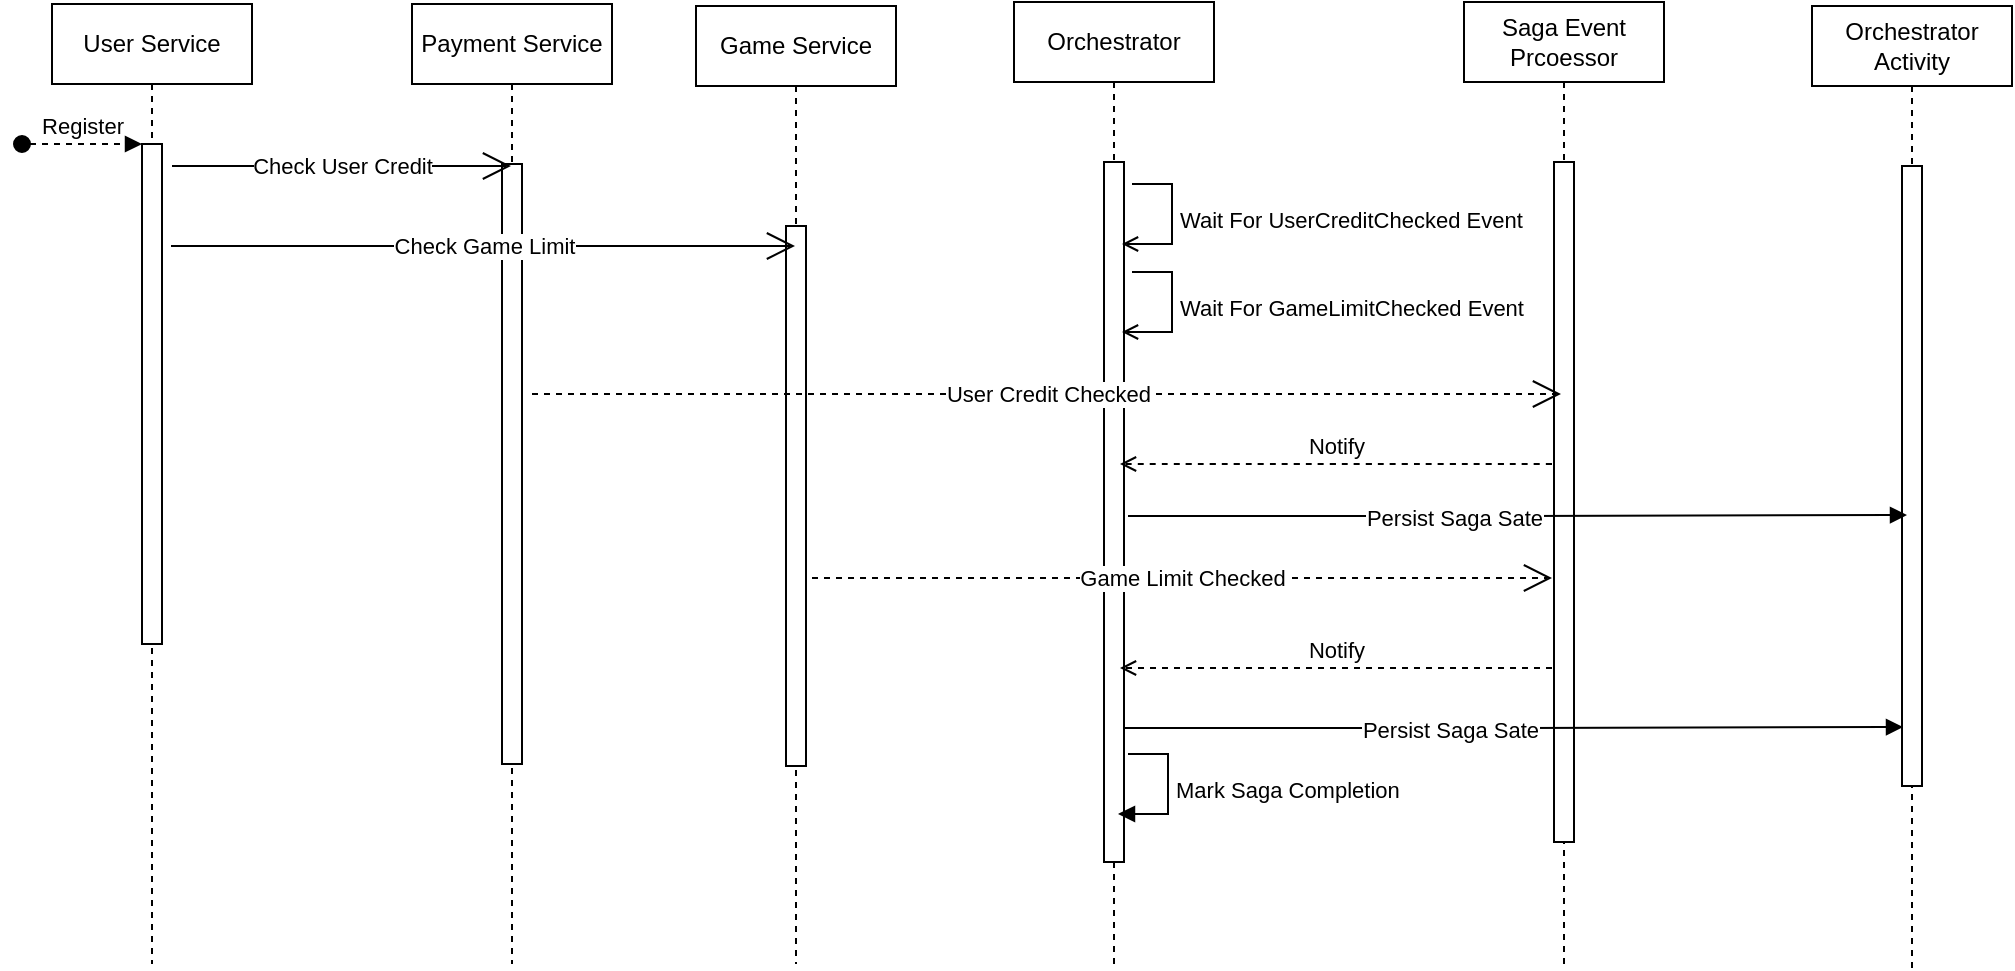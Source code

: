 <mxfile version="21.6.2" type="github">
  <diagram name="Page-1" id="2YBvvXClWsGukQMizWep">
    <mxGraphModel dx="1434" dy="754" grid="1" gridSize="10" guides="1" tooltips="1" connect="1" arrows="1" fold="1" page="1" pageScale="1" pageWidth="850" pageHeight="1100" math="0" shadow="0">
      <root>
        <mxCell id="0" />
        <mxCell id="1" parent="0" />
        <mxCell id="aM9ryv3xv72pqoxQDRHE-1" value="User Service" style="shape=umlLifeline;perimeter=lifelinePerimeter;whiteSpace=wrap;html=1;container=0;dropTarget=0;collapsible=0;recursiveResize=0;outlineConnect=0;portConstraint=eastwest;newEdgeStyle={&quot;edgeStyle&quot;:&quot;elbowEdgeStyle&quot;,&quot;elbow&quot;:&quot;vertical&quot;,&quot;curved&quot;:0,&quot;rounded&quot;:0};" parent="1" vertex="1">
          <mxGeometry x="40" y="40" width="100" height="480" as="geometry" />
        </mxCell>
        <mxCell id="aM9ryv3xv72pqoxQDRHE-2" value="" style="html=1;points=[];perimeter=orthogonalPerimeter;outlineConnect=0;targetShapes=umlLifeline;portConstraint=eastwest;newEdgeStyle={&quot;edgeStyle&quot;:&quot;elbowEdgeStyle&quot;,&quot;elbow&quot;:&quot;vertical&quot;,&quot;curved&quot;:0,&quot;rounded&quot;:0};" parent="aM9ryv3xv72pqoxQDRHE-1" vertex="1">
          <mxGeometry x="45" y="70" width="10" height="250" as="geometry" />
        </mxCell>
        <mxCell id="aM9ryv3xv72pqoxQDRHE-3" value="Register" style="html=1;verticalAlign=bottom;startArrow=oval;endArrow=block;startSize=8;edgeStyle=elbowEdgeStyle;elbow=vertical;curved=0;rounded=0;dashed=1;" parent="aM9ryv3xv72pqoxQDRHE-1" target="aM9ryv3xv72pqoxQDRHE-2" edge="1">
          <mxGeometry relative="1" as="geometry">
            <mxPoint x="-15" y="70" as="sourcePoint" />
          </mxGeometry>
        </mxCell>
        <mxCell id="aM9ryv3xv72pqoxQDRHE-5" value="Payment Service" style="shape=umlLifeline;perimeter=lifelinePerimeter;whiteSpace=wrap;html=1;container=0;dropTarget=0;collapsible=0;recursiveResize=0;outlineConnect=0;portConstraint=eastwest;newEdgeStyle={&quot;edgeStyle&quot;:&quot;elbowEdgeStyle&quot;,&quot;elbow&quot;:&quot;vertical&quot;,&quot;curved&quot;:0,&quot;rounded&quot;:0};" parent="1" vertex="1">
          <mxGeometry x="220" y="40" width="100" height="480" as="geometry" />
        </mxCell>
        <mxCell id="aM9ryv3xv72pqoxQDRHE-6" value="" style="html=1;points=[];perimeter=orthogonalPerimeter;outlineConnect=0;targetShapes=umlLifeline;portConstraint=eastwest;newEdgeStyle={&quot;edgeStyle&quot;:&quot;elbowEdgeStyle&quot;,&quot;elbow&quot;:&quot;vertical&quot;,&quot;curved&quot;:0,&quot;rounded&quot;:0};" parent="aM9ryv3xv72pqoxQDRHE-5" vertex="1">
          <mxGeometry x="45" y="80" width="10" height="300" as="geometry" />
        </mxCell>
        <mxCell id="jlN3hPBVuA4AhZvyaTU4-1" value="Game Service" style="shape=umlLifeline;perimeter=lifelinePerimeter;whiteSpace=wrap;html=1;container=0;dropTarget=0;collapsible=0;recursiveResize=0;outlineConnect=0;portConstraint=eastwest;newEdgeStyle={&quot;edgeStyle&quot;:&quot;elbowEdgeStyle&quot;,&quot;elbow&quot;:&quot;vertical&quot;,&quot;curved&quot;:0,&quot;rounded&quot;:0};" vertex="1" parent="1">
          <mxGeometry x="362" y="41" width="100" height="479" as="geometry" />
        </mxCell>
        <mxCell id="jlN3hPBVuA4AhZvyaTU4-2" value="" style="html=1;points=[];perimeter=orthogonalPerimeter;outlineConnect=0;targetShapes=umlLifeline;portConstraint=eastwest;newEdgeStyle={&quot;edgeStyle&quot;:&quot;elbowEdgeStyle&quot;,&quot;elbow&quot;:&quot;vertical&quot;,&quot;curved&quot;:0,&quot;rounded&quot;:0};" vertex="1" parent="jlN3hPBVuA4AhZvyaTU4-1">
          <mxGeometry x="45" y="110" width="10" height="270" as="geometry" />
        </mxCell>
        <mxCell id="jlN3hPBVuA4AhZvyaTU4-5" value="Saga Event Prcoessor" style="shape=umlLifeline;perimeter=lifelinePerimeter;whiteSpace=wrap;html=1;container=0;dropTarget=0;collapsible=0;recursiveResize=0;outlineConnect=0;portConstraint=eastwest;newEdgeStyle={&quot;edgeStyle&quot;:&quot;elbowEdgeStyle&quot;,&quot;elbow&quot;:&quot;vertical&quot;,&quot;curved&quot;:0,&quot;rounded&quot;:0};" vertex="1" parent="1">
          <mxGeometry x="746" y="39" width="100" height="481" as="geometry" />
        </mxCell>
        <mxCell id="jlN3hPBVuA4AhZvyaTU4-6" value="" style="html=1;points=[];perimeter=orthogonalPerimeter;outlineConnect=0;targetShapes=umlLifeline;portConstraint=eastwest;newEdgeStyle={&quot;edgeStyle&quot;:&quot;elbowEdgeStyle&quot;,&quot;elbow&quot;:&quot;vertical&quot;,&quot;curved&quot;:0,&quot;rounded&quot;:0};" vertex="1" parent="jlN3hPBVuA4AhZvyaTU4-5">
          <mxGeometry x="45" y="80" width="10" height="340" as="geometry" />
        </mxCell>
        <mxCell id="jlN3hPBVuA4AhZvyaTU4-7" value="Orchestrator" style="shape=umlLifeline;perimeter=lifelinePerimeter;whiteSpace=wrap;html=1;container=0;dropTarget=0;collapsible=0;recursiveResize=0;outlineConnect=0;portConstraint=eastwest;newEdgeStyle={&quot;edgeStyle&quot;:&quot;elbowEdgeStyle&quot;,&quot;elbow&quot;:&quot;vertical&quot;,&quot;curved&quot;:0,&quot;rounded&quot;:0};" vertex="1" parent="1">
          <mxGeometry x="521" y="39" width="100" height="481" as="geometry" />
        </mxCell>
        <mxCell id="jlN3hPBVuA4AhZvyaTU4-8" value="" style="html=1;points=[];perimeter=orthogonalPerimeter;outlineConnect=0;targetShapes=umlLifeline;portConstraint=eastwest;newEdgeStyle={&quot;edgeStyle&quot;:&quot;elbowEdgeStyle&quot;,&quot;elbow&quot;:&quot;vertical&quot;,&quot;curved&quot;:0,&quot;rounded&quot;:0};" vertex="1" parent="jlN3hPBVuA4AhZvyaTU4-7">
          <mxGeometry x="45" y="80" width="10" height="350" as="geometry" />
        </mxCell>
        <mxCell id="jlN3hPBVuA4AhZvyaTU4-10" value="Wait For UserCreditChecked Event" style="html=1;align=left;spacingLeft=2;endArrow=open;rounded=0;edgeStyle=orthogonalEdgeStyle;curved=0;rounded=0;endFill=0;" edge="1" parent="1">
          <mxGeometry relative="1" as="geometry">
            <mxPoint x="580" y="130" as="sourcePoint" />
            <Array as="points">
              <mxPoint x="600" y="160" />
            </Array>
            <mxPoint x="575" y="160" as="targetPoint" />
          </mxGeometry>
        </mxCell>
        <mxCell id="jlN3hPBVuA4AhZvyaTU4-11" value="Wait For GameLimitChecked Event" style="html=1;align=left;spacingLeft=2;endArrow=open;rounded=0;edgeStyle=orthogonalEdgeStyle;curved=0;rounded=0;endFill=0;" edge="1" parent="1">
          <mxGeometry relative="1" as="geometry">
            <mxPoint x="580" y="174" as="sourcePoint" />
            <Array as="points">
              <mxPoint x="600" y="204" />
            </Array>
            <mxPoint x="575" y="204" as="targetPoint" />
          </mxGeometry>
        </mxCell>
        <mxCell id="jlN3hPBVuA4AhZvyaTU4-16" value="Orchestrator Activity" style="shape=umlLifeline;perimeter=lifelinePerimeter;whiteSpace=wrap;html=1;container=0;dropTarget=0;collapsible=0;recursiveResize=0;outlineConnect=0;portConstraint=eastwest;newEdgeStyle={&quot;edgeStyle&quot;:&quot;elbowEdgeStyle&quot;,&quot;elbow&quot;:&quot;vertical&quot;,&quot;curved&quot;:0,&quot;rounded&quot;:0};" vertex="1" parent="1">
          <mxGeometry x="920" y="41" width="100" height="481" as="geometry" />
        </mxCell>
        <mxCell id="jlN3hPBVuA4AhZvyaTU4-17" value="" style="html=1;points=[];perimeter=orthogonalPerimeter;outlineConnect=0;targetShapes=umlLifeline;portConstraint=eastwest;newEdgeStyle={&quot;edgeStyle&quot;:&quot;elbowEdgeStyle&quot;,&quot;elbow&quot;:&quot;vertical&quot;,&quot;curved&quot;:0,&quot;rounded&quot;:0};" vertex="1" parent="jlN3hPBVuA4AhZvyaTU4-16">
          <mxGeometry x="45" y="80" width="10" height="310" as="geometry" />
        </mxCell>
        <mxCell id="jlN3hPBVuA4AhZvyaTU4-18" value="Notify " style="html=1;verticalAlign=bottom;endArrow=open;edgeStyle=elbowEdgeStyle;elbow=horizontal;curved=1;endFill=0;dashed=1;" edge="1" parent="1">
          <mxGeometry relative="1" as="geometry">
            <mxPoint x="790" y="270" as="sourcePoint" />
            <Array as="points">
              <mxPoint x="588" y="270" />
            </Array>
            <mxPoint x="574" y="270" as="targetPoint" />
            <mxPoint as="offset" />
          </mxGeometry>
        </mxCell>
        <mxCell id="jlN3hPBVuA4AhZvyaTU4-19" value="Notify " style="html=1;verticalAlign=bottom;endArrow=open;edgeStyle=elbowEdgeStyle;elbow=horizontal;curved=0;rounded=0;endFill=0;dashed=1;" edge="1" parent="1">
          <mxGeometry relative="1" as="geometry">
            <mxPoint x="790" y="372" as="sourcePoint" />
            <Array as="points">
              <mxPoint x="588" y="372" />
            </Array>
            <mxPoint x="574" y="372" as="targetPoint" />
            <mxPoint as="offset" />
          </mxGeometry>
        </mxCell>
        <mxCell id="jlN3hPBVuA4AhZvyaTU4-20" value="Persist Saga Sate" style="html=1;verticalAlign=bottom;endArrow=block;edgeStyle=elbowEdgeStyle;elbow=horizontal;curved=0;rounded=0;" edge="1" parent="1">
          <mxGeometry x="-0.164" y="-10" relative="1" as="geometry">
            <mxPoint x="578" y="296" as="sourcePoint" />
            <Array as="points" />
            <mxPoint x="967.5" y="295.5" as="targetPoint" />
            <mxPoint as="offset" />
          </mxGeometry>
        </mxCell>
        <mxCell id="jlN3hPBVuA4AhZvyaTU4-21" value="Persist Saga Sate" style="html=1;verticalAlign=bottom;endArrow=block;edgeStyle=elbowEdgeStyle;elbow=horizontal;curved=0;rounded=0;" edge="1" parent="1">
          <mxGeometry x="-0.164" y="-10" relative="1" as="geometry">
            <mxPoint x="576" y="402" as="sourcePoint" />
            <Array as="points" />
            <mxPoint x="965.5" y="401.5" as="targetPoint" />
            <mxPoint as="offset" />
          </mxGeometry>
        </mxCell>
        <mxCell id="jlN3hPBVuA4AhZvyaTU4-22" value="Mark Saga Completion" style="html=1;align=left;spacingLeft=2;endArrow=block;rounded=0;edgeStyle=orthogonalEdgeStyle;curved=0;rounded=0;" edge="1" parent="1">
          <mxGeometry relative="1" as="geometry">
            <mxPoint x="578" y="415" as="sourcePoint" />
            <Array as="points">
              <mxPoint x="598" y="445" />
            </Array>
            <mxPoint x="573" y="445" as="targetPoint" />
          </mxGeometry>
        </mxCell>
        <mxCell id="jlN3hPBVuA4AhZvyaTU4-25" value="Check User Credit" style="endArrow=open;endSize=12;html=1;rounded=0;" edge="1" parent="1">
          <mxGeometry width="160" relative="1" as="geometry">
            <mxPoint x="100" y="121" as="sourcePoint" />
            <mxPoint x="269.5" y="121" as="targetPoint" />
            <Array as="points" />
          </mxGeometry>
        </mxCell>
        <mxCell id="jlN3hPBVuA4AhZvyaTU4-26" value="Check Game Limit" style="endArrow=open;endSize=12;html=1;rounded=0;" edge="1" parent="1" target="jlN3hPBVuA4AhZvyaTU4-1">
          <mxGeometry width="160" relative="1" as="geometry">
            <mxPoint x="99.5" y="161" as="sourcePoint" />
            <mxPoint x="279.5" y="161" as="targetPoint" />
            <Array as="points" />
          </mxGeometry>
        </mxCell>
        <mxCell id="jlN3hPBVuA4AhZvyaTU4-27" value="User Credit Checked" style="endArrow=open;endSize=12;dashed=1;html=1;rounded=0;" edge="1" parent="1">
          <mxGeometry width="160" relative="1" as="geometry">
            <mxPoint x="280" y="235" as="sourcePoint" />
            <mxPoint x="794.5" y="235" as="targetPoint" />
            <Array as="points" />
          </mxGeometry>
        </mxCell>
        <mxCell id="jlN3hPBVuA4AhZvyaTU4-28" value="Game Limit Checked" style="endArrow=open;endSize=12;dashed=1;html=1;rounded=0;" edge="1" parent="1">
          <mxGeometry x="-0.001" width="160" relative="1" as="geometry">
            <mxPoint x="420" y="327" as="sourcePoint" />
            <mxPoint x="790" y="327" as="targetPoint" />
            <Array as="points" />
            <mxPoint as="offset" />
          </mxGeometry>
        </mxCell>
      </root>
    </mxGraphModel>
  </diagram>
</mxfile>
